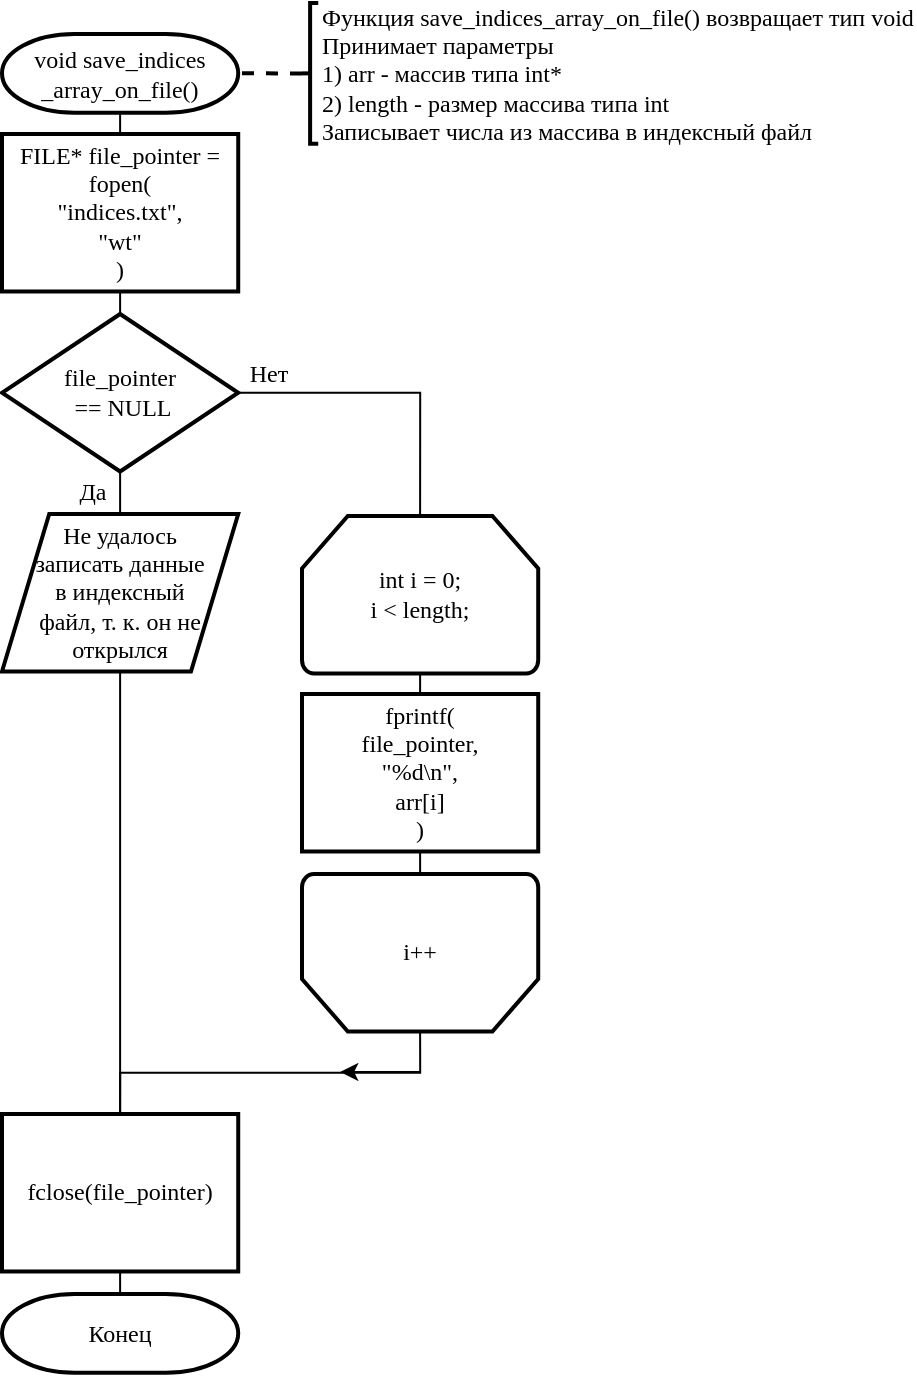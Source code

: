 <mxfile version="13.0.3" type="device"><diagram id="iKN6EXppOUKyauEy8TDI" name="Page-1"><mxGraphModel dx="413" dy="247" grid="1" gridSize="10" guides="1" tooltips="1" connect="1" arrows="1" fold="1" page="1" pageScale="1" pageWidth="827" pageHeight="1169" math="0" shadow="0"><root><mxCell id="0"/><mxCell id="1" parent="0"/><mxCell id="3g_PAY8snDe892Lrdhdl-11" style="edgeStyle=orthogonalEdgeStyle;rounded=0;orthogonalLoop=1;jettySize=auto;html=1;exitX=0.5;exitY=1;exitDx=0;exitDy=0;exitPerimeter=0;entryX=0.5;entryY=0;entryDx=0;entryDy=0;fontFamily=Times New Roman;endArrow=none;endFill=0;" edge="1" parent="1" source="3g_PAY8snDe892Lrdhdl-1" target="3g_PAY8snDe892Lrdhdl-2"><mxGeometry relative="1" as="geometry"/></mxCell><mxCell id="3g_PAY8snDe892Lrdhdl-1" value="void save_indices&lt;br&gt;_array_on_file()" style="strokeWidth=2;html=1;shape=mxgraph.flowchart.terminator;whiteSpace=wrap;fontFamily=Times New Roman;" vertex="1" parent="1"><mxGeometry x="80" y="60" width="118.11" height="39.37" as="geometry"/></mxCell><mxCell id="3g_PAY8snDe892Lrdhdl-12" style="edgeStyle=orthogonalEdgeStyle;rounded=0;orthogonalLoop=1;jettySize=auto;html=1;exitX=0.5;exitY=1;exitDx=0;exitDy=0;entryX=0.5;entryY=0;entryDx=0;entryDy=0;entryPerimeter=0;endArrow=none;endFill=0;fontFamily=Times New Roman;" edge="1" parent="1" source="3g_PAY8snDe892Lrdhdl-2" target="3g_PAY8snDe892Lrdhdl-3"><mxGeometry relative="1" as="geometry"/></mxCell><mxCell id="3g_PAY8snDe892Lrdhdl-2" value="FILE* file_pointer = fopen(&lt;br&gt;&quot;indices.txt&quot;,&lt;br&gt;&quot;wt&quot;&lt;br&gt;)" style="rounded=0;whiteSpace=wrap;html=1;absoluteArcSize=1;arcSize=14;strokeWidth=2;fontFamily=Times New Roman;" vertex="1" parent="1"><mxGeometry x="80" y="110" width="118.11" height="78.74" as="geometry"/></mxCell><mxCell id="3g_PAY8snDe892Lrdhdl-13" style="edgeStyle=orthogonalEdgeStyle;rounded=0;orthogonalLoop=1;jettySize=auto;html=1;exitX=0.5;exitY=1;exitDx=0;exitDy=0;exitPerimeter=0;entryX=0.5;entryY=0;entryDx=0;entryDy=0;endArrow=none;endFill=0;fontFamily=Times New Roman;" edge="1" parent="1" source="3g_PAY8snDe892Lrdhdl-3" target="3g_PAY8snDe892Lrdhdl-4"><mxGeometry relative="1" as="geometry"/></mxCell><mxCell id="3g_PAY8snDe892Lrdhdl-14" style="edgeStyle=orthogonalEdgeStyle;rounded=0;orthogonalLoop=1;jettySize=auto;html=1;exitX=1;exitY=0.5;exitDx=0;exitDy=0;exitPerimeter=0;entryX=0.5;entryY=0;entryDx=0;entryDy=0;entryPerimeter=0;endArrow=none;endFill=0;fontFamily=Times New Roman;" edge="1" parent="1" source="3g_PAY8snDe892Lrdhdl-3" target="3g_PAY8snDe892Lrdhdl-5"><mxGeometry relative="1" as="geometry"/></mxCell><mxCell id="3g_PAY8snDe892Lrdhdl-3" value="file_pointer&lt;br&gt;&amp;nbsp;== NULL" style="strokeWidth=2;html=1;shape=mxgraph.flowchart.decision;whiteSpace=wrap;fontFamily=Times New Roman;" vertex="1" parent="1"><mxGeometry x="80" y="200" width="118.11" height="78.74" as="geometry"/></mxCell><mxCell id="3g_PAY8snDe892Lrdhdl-18" style="edgeStyle=orthogonalEdgeStyle;rounded=0;orthogonalLoop=1;jettySize=auto;html=1;exitX=0.5;exitY=1;exitDx=0;exitDy=0;entryX=0.5;entryY=0;entryDx=0;entryDy=0;endArrow=none;endFill=0;fontFamily=Times New Roman;" edge="1" parent="1" source="3g_PAY8snDe892Lrdhdl-4" target="3g_PAY8snDe892Lrdhdl-9"><mxGeometry relative="1" as="geometry"/></mxCell><mxCell id="3g_PAY8snDe892Lrdhdl-4" value="&lt;font style=&quot;font-size: 12px&quot;&gt;Не удалось&lt;br&gt;записать&amp;nbsp;данные&lt;br&gt;в индексный &lt;br&gt;файл, т. к. он не открылся&lt;/font&gt;" style="shape=parallelogram;perimeter=parallelogramPerimeter;whiteSpace=wrap;html=1;strokeWidth=2;fontFamily=Times New Roman;" vertex="1" parent="1"><mxGeometry x="80" y="300" width="118.11" height="78.74" as="geometry"/></mxCell><mxCell id="3g_PAY8snDe892Lrdhdl-15" style="edgeStyle=orthogonalEdgeStyle;rounded=0;orthogonalLoop=1;jettySize=auto;html=1;exitX=0.5;exitY=1;exitDx=0;exitDy=0;exitPerimeter=0;entryX=0.5;entryY=0;entryDx=0;entryDy=0;endArrow=none;endFill=0;fontFamily=Times New Roman;" edge="1" parent="1" source="3g_PAY8snDe892Lrdhdl-5" target="3g_PAY8snDe892Lrdhdl-7"><mxGeometry relative="1" as="geometry"/></mxCell><mxCell id="3g_PAY8snDe892Lrdhdl-5" value="int i = 0;&lt;br&gt;i &amp;lt; length;" style="strokeWidth=2;html=1;shape=mxgraph.flowchart.loop_limit;whiteSpace=wrap;fontFamily=Times New Roman;" vertex="1" parent="1"><mxGeometry x="230" y="301" width="118.11" height="78.74" as="geometry"/></mxCell><mxCell id="3g_PAY8snDe892Lrdhdl-16" style="edgeStyle=orthogonalEdgeStyle;rounded=0;orthogonalLoop=1;jettySize=auto;html=1;exitX=0.5;exitY=1;exitDx=0;exitDy=0;entryX=0.5;entryY=1;entryDx=0;entryDy=0;entryPerimeter=0;endArrow=none;endFill=0;fontFamily=Times New Roman;" edge="1" parent="1" source="3g_PAY8snDe892Lrdhdl-7" target="3g_PAY8snDe892Lrdhdl-8"><mxGeometry relative="1" as="geometry"/></mxCell><mxCell id="3g_PAY8snDe892Lrdhdl-7" value="fprintf(&lt;br&gt;file_pointer,&lt;br&gt;&quot;%d\n&quot;, &lt;br&gt;arr[i]&lt;br&gt;)" style="rounded=0;whiteSpace=wrap;html=1;absoluteArcSize=1;arcSize=14;strokeWidth=2;fontFamily=Times New Roman;" vertex="1" parent="1"><mxGeometry x="230" y="390" width="118.11" height="78.74" as="geometry"/></mxCell><mxCell id="3g_PAY8snDe892Lrdhdl-17" style="edgeStyle=orthogonalEdgeStyle;rounded=0;orthogonalLoop=1;jettySize=auto;html=1;exitX=0.5;exitY=0;exitDx=0;exitDy=0;exitPerimeter=0;entryX=0.5;entryY=0;entryDx=0;entryDy=0;endArrow=none;endFill=0;fontFamily=Times New Roman;" edge="1" parent="1" source="3g_PAY8snDe892Lrdhdl-8" target="3g_PAY8snDe892Lrdhdl-9"><mxGeometry relative="1" as="geometry"/></mxCell><mxCell id="3g_PAY8snDe892Lrdhdl-8" value="i++" style="strokeWidth=2;html=1;shape=mxgraph.flowchart.loop_limit;whiteSpace=wrap;fontFamily=Times New Roman;flipV=1;" vertex="1" parent="1"><mxGeometry x="230" y="480" width="118.11" height="78.74" as="geometry"/></mxCell><mxCell id="3g_PAY8snDe892Lrdhdl-23" style="edgeStyle=orthogonalEdgeStyle;rounded=0;orthogonalLoop=1;jettySize=auto;html=1;exitX=0.5;exitY=1;exitDx=0;exitDy=0;entryX=0.5;entryY=0;entryDx=0;entryDy=0;entryPerimeter=0;endArrow=none;endFill=0;strokeWidth=1;fontFamily=Times New Roman;" edge="1" parent="1" source="3g_PAY8snDe892Lrdhdl-9" target="3g_PAY8snDe892Lrdhdl-10"><mxGeometry relative="1" as="geometry"/></mxCell><mxCell id="3g_PAY8snDe892Lrdhdl-9" value="fclose(file_pointer)" style="rounded=0;whiteSpace=wrap;html=1;absoluteArcSize=1;arcSize=14;strokeWidth=2;fontFamily=Times New Roman;" vertex="1" parent="1"><mxGeometry x="80" y="600" width="118.11" height="78.74" as="geometry"/></mxCell><mxCell id="3g_PAY8snDe892Lrdhdl-10" value="Конец" style="strokeWidth=2;html=1;shape=mxgraph.flowchart.terminator;whiteSpace=wrap;fontFamily=Times New Roman;" vertex="1" parent="1"><mxGeometry x="80" y="690" width="118.11" height="39.37" as="geometry"/></mxCell><mxCell id="3g_PAY8snDe892Lrdhdl-19" value="Нет" style="text;html=1;align=center;verticalAlign=middle;resizable=0;points=[];autosize=1;fontFamily=Times New Roman;" vertex="1" parent="1"><mxGeometry x="198.11" y="220" width="30" height="20" as="geometry"/></mxCell><mxCell id="3g_PAY8snDe892Lrdhdl-20" value="Да" style="text;html=1;align=center;verticalAlign=middle;resizable=0;points=[];autosize=1;fontFamily=Times New Roman;" vertex="1" parent="1"><mxGeometry x="110" y="278.74" width="30" height="20" as="geometry"/></mxCell><mxCell id="3g_PAY8snDe892Lrdhdl-22" style="edgeStyle=orthogonalEdgeStyle;rounded=0;orthogonalLoop=1;jettySize=auto;html=1;exitX=0;exitY=0.5;exitDx=0;exitDy=0;exitPerimeter=0;entryX=1;entryY=0.5;entryDx=0;entryDy=0;entryPerimeter=0;endArrow=none;endFill=0;fontFamily=Times New Roman;dashed=1;strokeWidth=2;" edge="1" parent="1" source="3g_PAY8snDe892Lrdhdl-21" target="3g_PAY8snDe892Lrdhdl-1"><mxGeometry relative="1" as="geometry"/></mxCell><mxCell id="3g_PAY8snDe892Lrdhdl-21" value="Функция save_indices_array_on_file() возвращает тип void&lt;br&gt;Принимает параметры&lt;br&gt;1) arr - массив типа int*&lt;br&gt;2) length - размер массива типа int&lt;br&gt;Записывает числа из массива в индексный файл" style="strokeWidth=2;html=1;shape=mxgraph.flowchart.annotation_2;align=left;labelPosition=right;pointerEvents=1;fontFamily=Times New Roman;" vertex="1" parent="1"><mxGeometry x="230" y="44.53" width="8.11" height="70.32" as="geometry"/></mxCell><mxCell id="3g_PAY8snDe892Lrdhdl-24" value="" style="endArrow=classic;html=1;strokeWidth=1;fontFamily=Times New Roman;" edge="1" parent="1"><mxGeometry width="50" height="50" relative="1" as="geometry"><mxPoint x="289.11" y="579" as="sourcePoint"/><mxPoint x="249.11" y="579" as="targetPoint"/></mxGeometry></mxCell></root></mxGraphModel></diagram></mxfile>